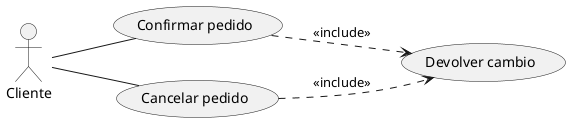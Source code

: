 @startuml
left to right direction
actor :Cliente:
usecase "Confirmar pedido" as confirmar
usecase "Cancelar pedido" as cancelar
usecase "Devolver cambio" as devolver
:Cliente: -- confirmar
:Cliente: -- cancelar
confirmar ..> devolver :<<include>>
cancelar ..> devolver :<<include>>
@enduml